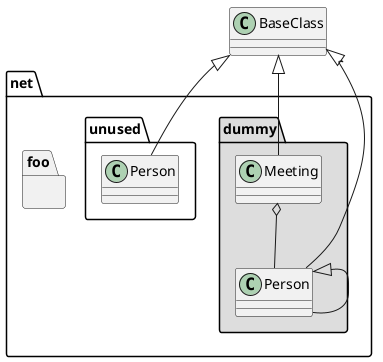 @startuml
page 2x2
skinparam pageMargin 10
skinparam pageExternalColor grey
skinparam pageBorderColor pink

class BaseClass

namespace net.dummy #DDDDDD{
    Meeting o-- Person
    Person <|-- Person
}

namespace net.foo{
}

BaseClass <|-- Meeting
BaseClass <|-- Person
BaseClass <|-- net.unused.Person
@enduml

@startuml
' Split into 4 pages
page 2x2
skinparam pageMargin 10
skinparam pageExternalColor gray
skinparam pageBorderColor black

class BaseClass

namespace net.dummy #DDDDDD {
    .BaseClass <|-- Person
    Meeting o-- Person

    .BaseClass <|- Meeting

}

namespace net.foo {
  net.dummy.Person  <|- Person
  .BaseClass <|-- Person

  net.dummy.Meeting o-- Person
}

BaseClass <|-- net.unused.Person
@enduml
